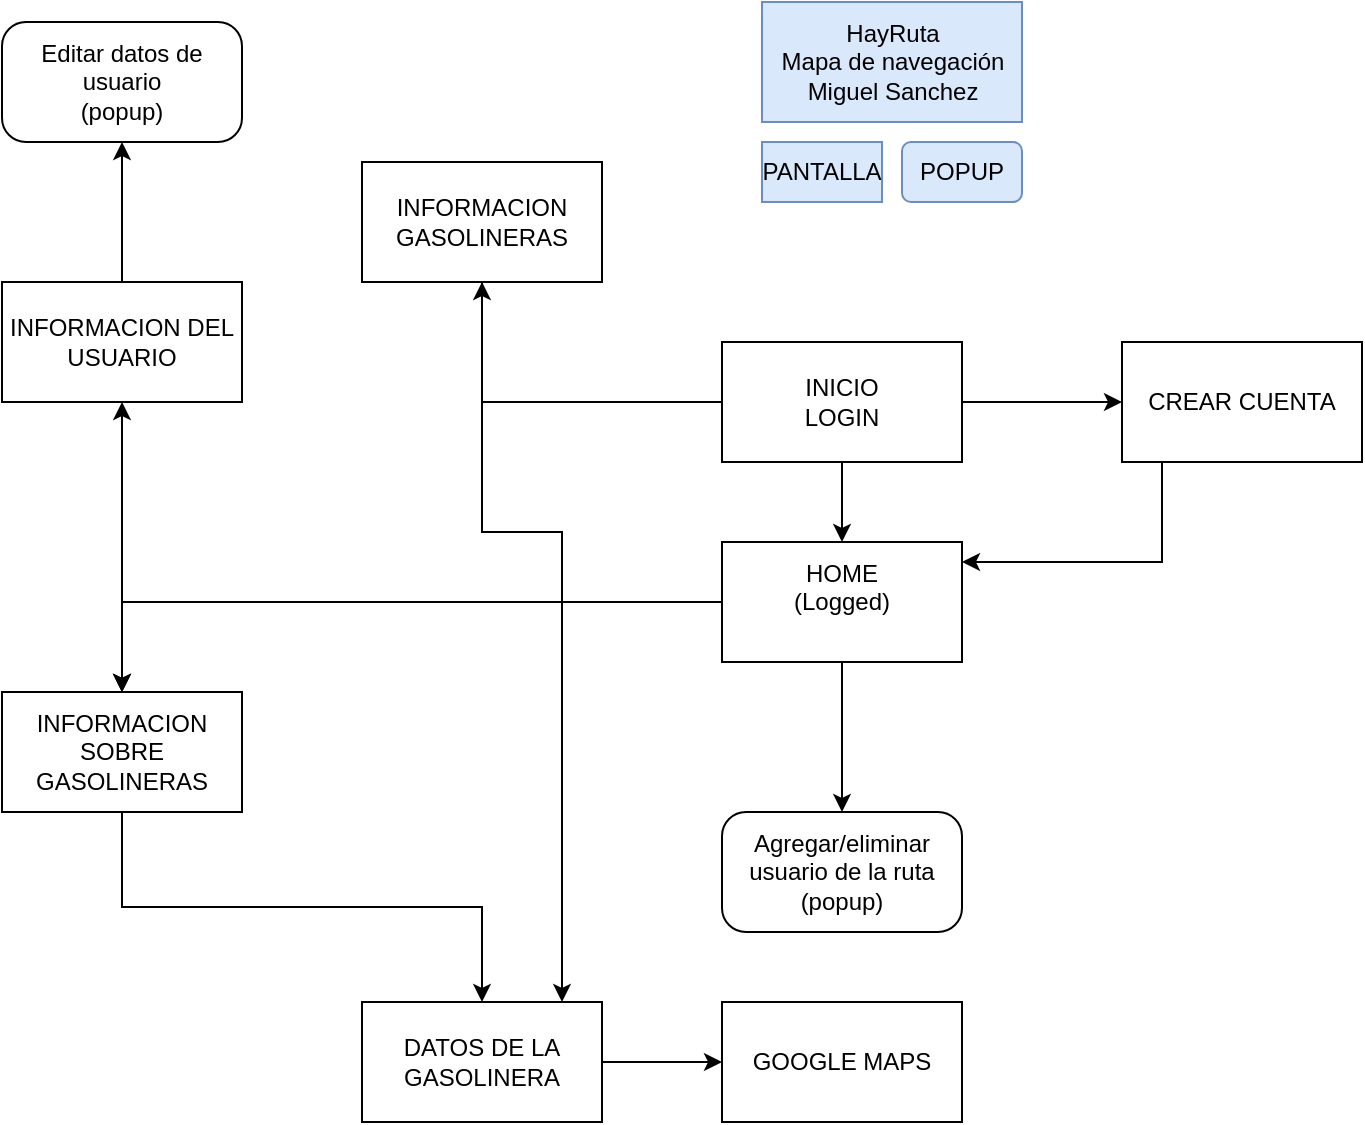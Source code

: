 <mxfile version="24.4.4" type="device">
  <diagram id="1Ja8aa7_LHX2fyJZ3ywP" name="Página-1">
    <mxGraphModel dx="1039" dy="1152" grid="1" gridSize="10" guides="1" tooltips="1" connect="1" arrows="1" fold="1" page="1" pageScale="1" pageWidth="827" pageHeight="1169" math="0" shadow="0">
      <root>
        <mxCell id="0" />
        <mxCell id="1" parent="0" />
        <mxCell id="YhHNsHDw6bcjNZW3sMjl-4" style="edgeStyle=orthogonalEdgeStyle;rounded=0;orthogonalLoop=1;jettySize=auto;html=1;exitX=0.5;exitY=1;exitDx=0;exitDy=0;" parent="1" source="s5w1mBt0MJzhHEdFIm7k-1" target="s5w1mBt0MJzhHEdFIm7k-5" edge="1">
          <mxGeometry relative="1" as="geometry" />
        </mxCell>
        <mxCell id="vQNtZF0JxkiFrfErQw48-7" value="" style="edgeStyle=orthogonalEdgeStyle;rounded=0;orthogonalLoop=1;jettySize=auto;html=1;" edge="1" parent="1" source="s5w1mBt0MJzhHEdFIm7k-1" target="vQNtZF0JxkiFrfErQw48-6">
          <mxGeometry relative="1" as="geometry" />
        </mxCell>
        <mxCell id="vQNtZF0JxkiFrfErQw48-16" value="" style="edgeStyle=orthogonalEdgeStyle;rounded=0;orthogonalLoop=1;jettySize=auto;html=1;" edge="1" parent="1" source="s5w1mBt0MJzhHEdFIm7k-1" target="vQNtZF0JxkiFrfErQw48-15">
          <mxGeometry relative="1" as="geometry" />
        </mxCell>
        <mxCell id="s5w1mBt0MJzhHEdFIm7k-1" value="INICIO&lt;br&gt;LOGIN" style="rounded=0;whiteSpace=wrap;html=1;" parent="1" vertex="1">
          <mxGeometry x="470" y="390" width="120" height="60" as="geometry" />
        </mxCell>
        <mxCell id="vQNtZF0JxkiFrfErQw48-4" value="" style="edgeStyle=orthogonalEdgeStyle;rounded=0;orthogonalLoop=1;jettySize=auto;html=1;" edge="1" parent="1" source="s5w1mBt0MJzhHEdFIm7k-5" target="vQNtZF0JxkiFrfErQw48-3">
          <mxGeometry relative="1" as="geometry" />
        </mxCell>
        <mxCell id="vQNtZF0JxkiFrfErQw48-8" value="" style="edgeStyle=orthogonalEdgeStyle;rounded=0;orthogonalLoop=1;jettySize=auto;html=1;" edge="1" parent="1" source="s5w1mBt0MJzhHEdFIm7k-5" target="vQNtZF0JxkiFrfErQw48-3">
          <mxGeometry relative="1" as="geometry" />
        </mxCell>
        <mxCell id="vQNtZF0JxkiFrfErQw48-9" value="" style="edgeStyle=orthogonalEdgeStyle;rounded=0;orthogonalLoop=1;jettySize=auto;html=1;" edge="1" parent="1" source="s5w1mBt0MJzhHEdFIm7k-5" target="vQNtZF0JxkiFrfErQw48-3">
          <mxGeometry relative="1" as="geometry">
            <Array as="points">
              <mxPoint x="170" y="520" />
            </Array>
          </mxGeometry>
        </mxCell>
        <mxCell id="vQNtZF0JxkiFrfErQw48-11" value="" style="edgeStyle=orthogonalEdgeStyle;rounded=0;orthogonalLoop=1;jettySize=auto;html=1;" edge="1" parent="1" source="s5w1mBt0MJzhHEdFIm7k-5" target="vQNtZF0JxkiFrfErQw48-10">
          <mxGeometry relative="1" as="geometry" />
        </mxCell>
        <mxCell id="vQNtZF0JxkiFrfErQw48-13" value="" style="edgeStyle=orthogonalEdgeStyle;rounded=0;orthogonalLoop=1;jettySize=auto;html=1;" edge="1" parent="1" source="s5w1mBt0MJzhHEdFIm7k-5" target="YhHNsHDw6bcjNZW3sMjl-2">
          <mxGeometry relative="1" as="geometry" />
        </mxCell>
        <mxCell id="s5w1mBt0MJzhHEdFIm7k-5" value="HOME&lt;br&gt;(Logged)&lt;div&gt;&lt;br/&gt;&lt;/div&gt;" style="whiteSpace=wrap;html=1;rounded=0;" parent="1" vertex="1">
          <mxGeometry x="470" y="490" width="120" height="60" as="geometry" />
        </mxCell>
        <mxCell id="vQNtZF0JxkiFrfErQw48-14" value="" style="edgeStyle=orthogonalEdgeStyle;rounded=0;orthogonalLoop=1;jettySize=auto;html=1;" edge="1" parent="1" source="uQJMb2cAXnlOhp5RCKuF-2" target="uQJMb2cAXnlOhp5RCKuF-4">
          <mxGeometry relative="1" as="geometry" />
        </mxCell>
        <mxCell id="uQJMb2cAXnlOhp5RCKuF-2" value="DATOS DE LA GASOLINERA" style="rounded=0;whiteSpace=wrap;html=1;" parent="1" vertex="1">
          <mxGeometry x="290" y="720" width="120" height="60" as="geometry" />
        </mxCell>
        <mxCell id="uQJMb2cAXnlOhp5RCKuF-4" value="GOOGLE MAPS" style="rounded=0;whiteSpace=wrap;html=1;" parent="1" vertex="1">
          <mxGeometry x="470" y="720" width="120" height="60" as="geometry" />
        </mxCell>
        <mxCell id="aI5J8TVYa8VvHiUYnrcf-3" style="edgeStyle=orthogonalEdgeStyle;rounded=0;orthogonalLoop=1;jettySize=auto;html=1;exitX=0.5;exitY=1;exitDx=0;exitDy=0;" parent="1" edge="1">
          <mxGeometry relative="1" as="geometry">
            <mxPoint x="590" y="500" as="targetPoint" />
            <Array as="points">
              <mxPoint x="690" y="500" />
              <mxPoint x="590" y="500" />
            </Array>
            <mxPoint x="690" y="450" as="sourcePoint" />
          </mxGeometry>
        </mxCell>
        <mxCell id="aI5J8TVYa8VvHiUYnrcf-17" style="edgeStyle=orthogonalEdgeStyle;rounded=0;orthogonalLoop=1;jettySize=auto;html=1;exitX=0.5;exitY=1;exitDx=0;exitDy=0;entryX=0.5;entryY=0;entryDx=0;entryDy=0;" parent="1" source="vQNtZF0JxkiFrfErQw48-3" target="uQJMb2cAXnlOhp5RCKuF-2" edge="1">
          <mxGeometry relative="1" as="geometry">
            <mxPoint x="360" y="550" as="sourcePoint" />
          </mxGeometry>
        </mxCell>
        <mxCell id="aI5J8TVYa8VvHiUYnrcf-25" value="HayRuta&lt;br&gt;Mapa de navegación&lt;br&gt;Miguel Sanchez" style="text;html=1;align=center;verticalAlign=middle;resizable=0;points=[];autosize=1;strokeColor=#6c8ebf;fillColor=#dae8fc;" parent="1" vertex="1">
          <mxGeometry x="490" y="220" width="130" height="60" as="geometry" />
        </mxCell>
        <mxCell id="YhHNsHDw6bcjNZW3sMjl-2" value="Agregar/eliminar usuario de la ruta&lt;div&gt;(popup)&lt;/div&gt;" style="rounded=1;whiteSpace=wrap;html=1;arcSize=20;" parent="1" vertex="1">
          <mxGeometry x="470" y="625" width="120" height="60" as="geometry" />
        </mxCell>
        <mxCell id="YhHNsHDw6bcjNZW3sMjl-12" value="PANTALLA" style="rounded=0;whiteSpace=wrap;html=1;fillColor=#dae8fc;strokeColor=#6c8ebf;" parent="1" vertex="1">
          <mxGeometry x="490" y="290" width="60" height="30" as="geometry" />
        </mxCell>
        <mxCell id="YhHNsHDw6bcjNZW3sMjl-13" value="POPUP" style="rounded=1;whiteSpace=wrap;html=1;fillColor=#dae8fc;strokeColor=#6c8ebf;" parent="1" vertex="1">
          <mxGeometry x="560" y="290" width="60" height="30" as="geometry" />
        </mxCell>
        <mxCell id="vQNtZF0JxkiFrfErQw48-3" value="INFORMACION SOBRE GASOLINERAS" style="whiteSpace=wrap;html=1;rounded=0;" vertex="1" parent="1">
          <mxGeometry x="110" y="565" width="120" height="60" as="geometry" />
        </mxCell>
        <mxCell id="vQNtZF0JxkiFrfErQw48-12" style="edgeStyle=orthogonalEdgeStyle;rounded=0;orthogonalLoop=1;jettySize=auto;html=1;" edge="1" parent="1" source="vQNtZF0JxkiFrfErQw48-6" target="uQJMb2cAXnlOhp5RCKuF-2">
          <mxGeometry relative="1" as="geometry">
            <Array as="points">
              <mxPoint x="350" y="485" />
              <mxPoint x="390" y="485" />
            </Array>
          </mxGeometry>
        </mxCell>
        <mxCell id="vQNtZF0JxkiFrfErQw48-6" value="INFORMACION GASOLINERAS" style="rounded=0;whiteSpace=wrap;html=1;" vertex="1" parent="1">
          <mxGeometry x="290" y="300" width="120" height="60" as="geometry" />
        </mxCell>
        <mxCell id="vQNtZF0JxkiFrfErQw48-20" value="" style="edgeStyle=orthogonalEdgeStyle;rounded=0;orthogonalLoop=1;jettySize=auto;html=1;" edge="1" parent="1" source="vQNtZF0JxkiFrfErQw48-10" target="vQNtZF0JxkiFrfErQw48-19">
          <mxGeometry relative="1" as="geometry" />
        </mxCell>
        <mxCell id="vQNtZF0JxkiFrfErQw48-10" value="&lt;div&gt;INFORMACION DEL USUARIO&lt;/div&gt;" style="whiteSpace=wrap;html=1;rounded=0;" vertex="1" parent="1">
          <mxGeometry x="110" y="360" width="120" height="60" as="geometry" />
        </mxCell>
        <mxCell id="vQNtZF0JxkiFrfErQw48-15" value="CREAR CUENTA" style="rounded=0;whiteSpace=wrap;html=1;" vertex="1" parent="1">
          <mxGeometry x="670" y="390" width="120" height="60" as="geometry" />
        </mxCell>
        <mxCell id="vQNtZF0JxkiFrfErQw48-19" value="&lt;div&gt;Editar datos de usuario&lt;/div&gt;&lt;div&gt;(popup)&lt;/div&gt;" style="rounded=1;whiteSpace=wrap;html=1;arcSize=20;" vertex="1" parent="1">
          <mxGeometry x="110" y="230" width="120" height="60" as="geometry" />
        </mxCell>
      </root>
    </mxGraphModel>
  </diagram>
</mxfile>
